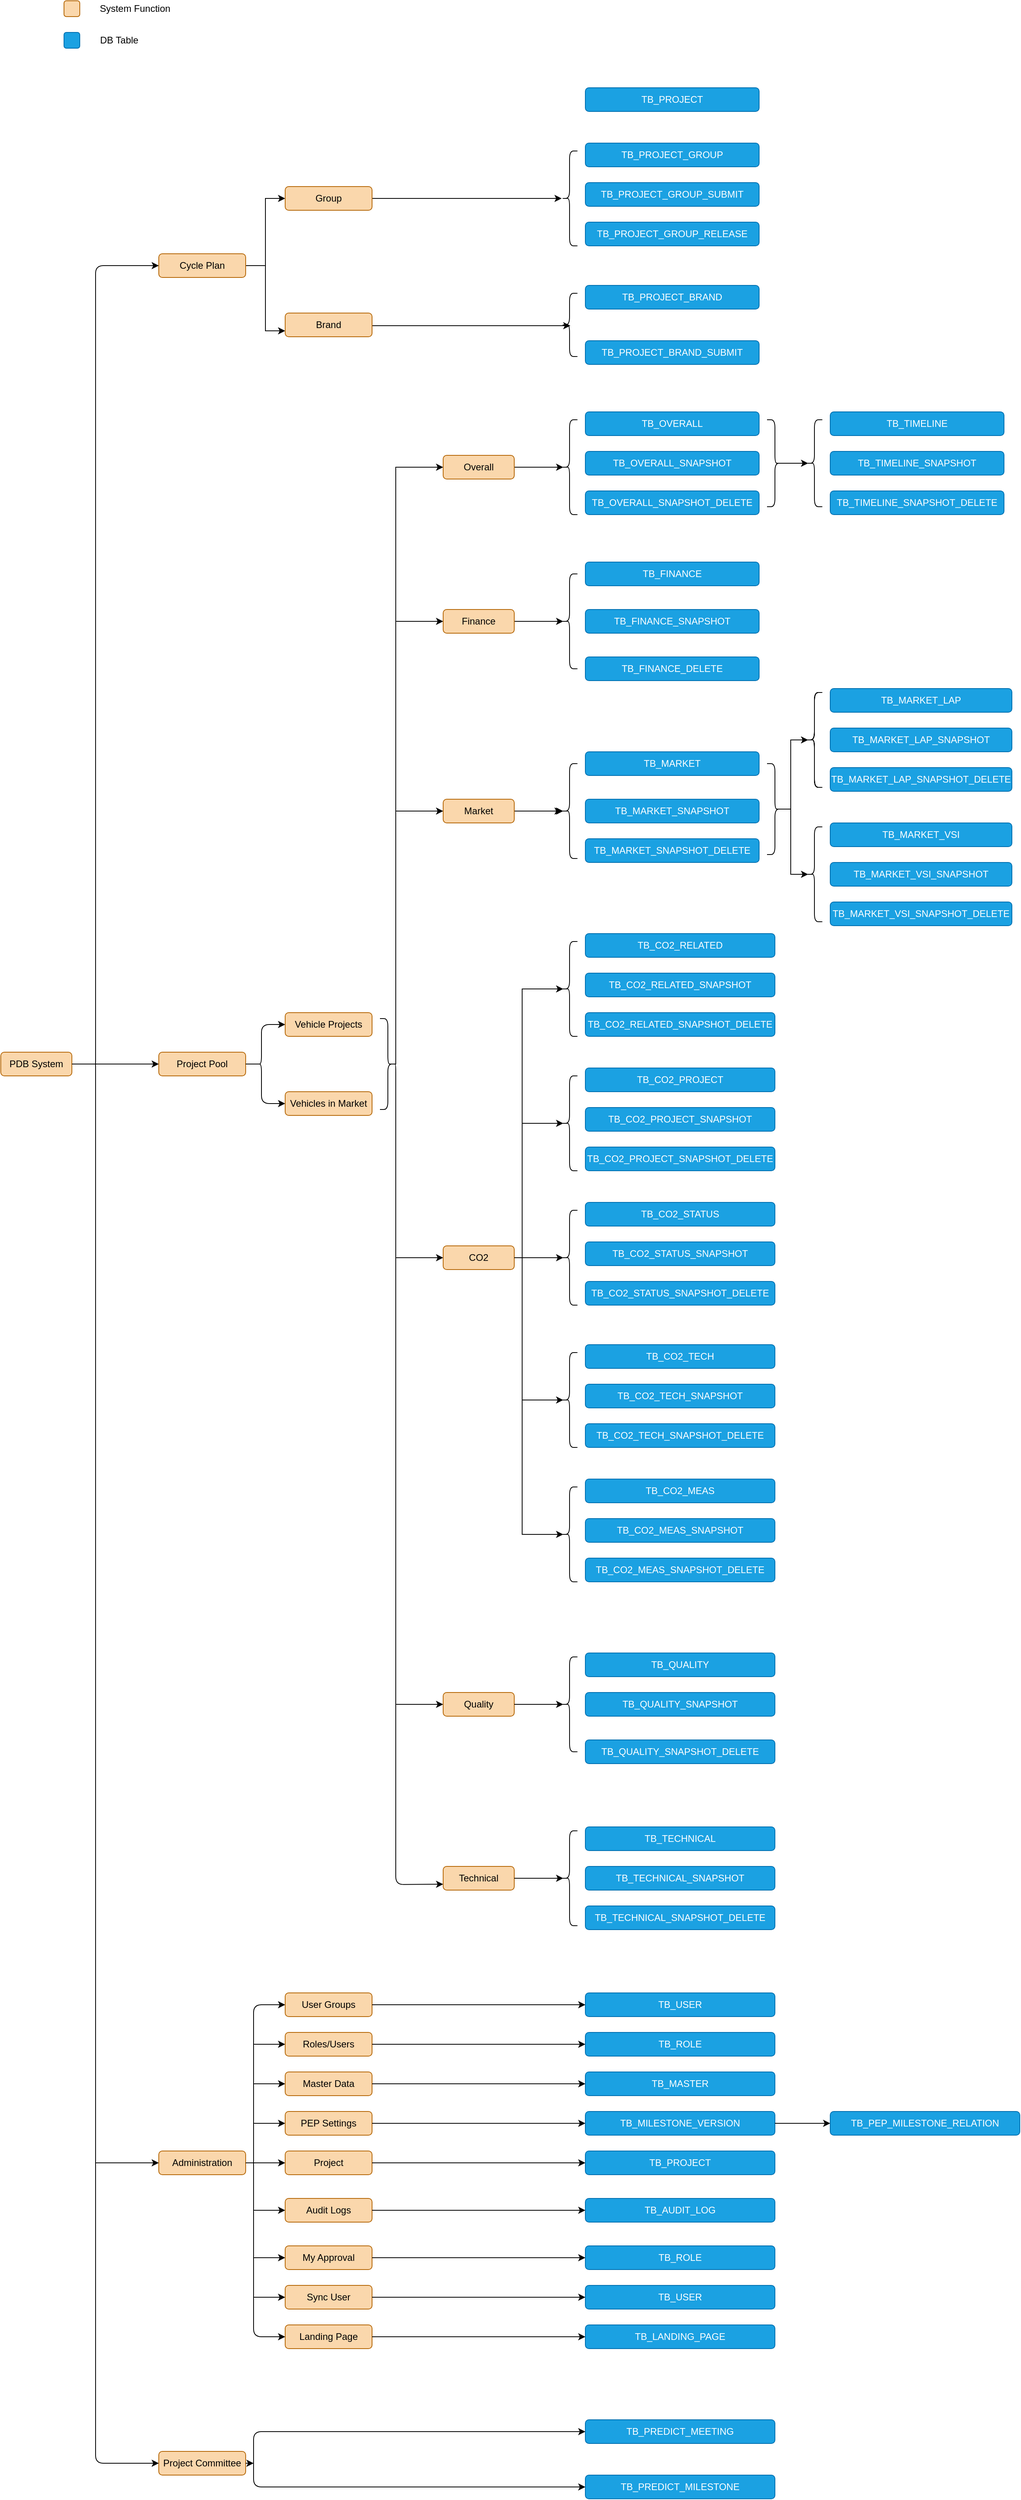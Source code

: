 <mxfile version="13.6.6" type="github">
  <diagram name="Page-1" id="97916047-d0de-89f5-080d-49f4d83e522f">
    <mxGraphModel dx="1422" dy="5691" grid="1" gridSize="10" guides="1" tooltips="1" connect="1" arrows="1" fold="1" page="1" pageScale="1.5" pageWidth="4681" pageHeight="3300" background="#ffffff" math="0" shadow="0">
      <root>
        <mxCell id="0" />
        <mxCell id="1" parent="0" />
        <mxCell id="S6AQ2Oz70eDwX9_Or8eO-56" value="PDB System" style="rounded=1;whiteSpace=wrap;html=1;fillColor=#fad7ac;strokeColor=#b46504;" vertex="1" parent="1">
          <mxGeometry y="990" width="90" height="30" as="geometry" />
        </mxCell>
        <mxCell id="S6AQ2Oz70eDwX9_Or8eO-57" value="Project Pool" style="rounded=1;whiteSpace=wrap;html=1;fillColor=#fad7ac;strokeColor=#b46504;" vertex="1" parent="1">
          <mxGeometry x="200" y="990" width="110" height="30" as="geometry" />
        </mxCell>
        <mxCell id="S6AQ2Oz70eDwX9_Or8eO-59" value="Administration" style="rounded=1;whiteSpace=wrap;html=1;fillColor=#fad7ac;strokeColor=#b46504;" vertex="1" parent="1">
          <mxGeometry x="200" y="2380" width="110" height="30" as="geometry" />
        </mxCell>
        <mxCell id="S6AQ2Oz70eDwX9_Or8eO-60" value="Project Committee" style="rounded=1;whiteSpace=wrap;html=1;fillColor=#fad7ac;strokeColor=#b46504;" vertex="1" parent="1">
          <mxGeometry x="200" y="2760" width="110" height="30" as="geometry" />
        </mxCell>
        <mxCell id="S6AQ2Oz70eDwX9_Or8eO-61" value="Vehicle Projects" style="rounded=1;whiteSpace=wrap;html=1;fillColor=#fad7ac;strokeColor=#b46504;" vertex="1" parent="1">
          <mxGeometry x="360" y="940" width="110" height="30" as="geometry" />
        </mxCell>
        <mxCell id="S6AQ2Oz70eDwX9_Or8eO-62" value="Vehicles in Market" style="rounded=1;whiteSpace=wrap;html=1;fillColor=#fad7ac;strokeColor=#b46504;" vertex="1" parent="1">
          <mxGeometry x="360" y="1040" width="110" height="30" as="geometry" />
        </mxCell>
        <mxCell id="S6AQ2Oz70eDwX9_Or8eO-232" style="edgeStyle=orthogonalEdgeStyle;rounded=0;orthogonalLoop=1;jettySize=auto;html=1;exitX=1;exitY=0.5;exitDx=0;exitDy=0;entryX=0.1;entryY=0.5;entryDx=0;entryDy=0;entryPerimeter=0;" edge="1" parent="1" source="S6AQ2Oz70eDwX9_Or8eO-64" target="S6AQ2Oz70eDwX9_Or8eO-229">
          <mxGeometry relative="1" as="geometry" />
        </mxCell>
        <mxCell id="S6AQ2Oz70eDwX9_Or8eO-64" value="Overall" style="rounded=1;whiteSpace=wrap;html=1;fillColor=#fad7ac;strokeColor=#b46504;" vertex="1" parent="1">
          <mxGeometry x="560" y="235" width="90" height="30" as="geometry" />
        </mxCell>
        <mxCell id="S6AQ2Oz70eDwX9_Or8eO-242" style="edgeStyle=orthogonalEdgeStyle;rounded=0;orthogonalLoop=1;jettySize=auto;html=1;exitX=1;exitY=0.5;exitDx=0;exitDy=0;entryX=0.1;entryY=0.5;entryDx=0;entryDy=0;entryPerimeter=0;" edge="1" parent="1" source="S6AQ2Oz70eDwX9_Or8eO-65" target="S6AQ2Oz70eDwX9_Or8eO-238">
          <mxGeometry relative="1" as="geometry" />
        </mxCell>
        <mxCell id="S6AQ2Oz70eDwX9_Or8eO-65" value="Finance" style="rounded=1;whiteSpace=wrap;html=1;fillColor=#fad7ac;strokeColor=#b46504;" vertex="1" parent="1">
          <mxGeometry x="560" y="430" width="90" height="30" as="geometry" />
        </mxCell>
        <mxCell id="S6AQ2Oz70eDwX9_Or8eO-169" style="edgeStyle=orthogonalEdgeStyle;rounded=0;orthogonalLoop=1;jettySize=auto;html=1;exitX=1;exitY=0.5;exitDx=0;exitDy=0;entryX=0.1;entryY=0.5;entryDx=0;entryDy=0;entryPerimeter=0;" edge="1" parent="1" source="S6AQ2Oz70eDwX9_Or8eO-66" target="S6AQ2Oz70eDwX9_Or8eO-157">
          <mxGeometry relative="1" as="geometry" />
        </mxCell>
        <mxCell id="S6AQ2Oz70eDwX9_Or8eO-176" value="" style="edgeStyle=orthogonalEdgeStyle;rounded=0;orthogonalLoop=1;jettySize=auto;html=1;" edge="1" parent="1" source="S6AQ2Oz70eDwX9_Or8eO-66" target="S6AQ2Oz70eDwX9_Or8eO-157">
          <mxGeometry relative="1" as="geometry" />
        </mxCell>
        <mxCell id="S6AQ2Oz70eDwX9_Or8eO-66" value="Market" style="rounded=1;whiteSpace=wrap;html=1;fillColor=#fad7ac;strokeColor=#b46504;" vertex="1" parent="1">
          <mxGeometry x="560" y="670" width="90" height="30" as="geometry" />
        </mxCell>
        <mxCell id="S6AQ2Oz70eDwX9_Or8eO-255" style="edgeStyle=orthogonalEdgeStyle;rounded=0;orthogonalLoop=1;jettySize=auto;html=1;entryX=0.1;entryY=0.5;entryDx=0;entryDy=0;entryPerimeter=0;" edge="1" parent="1" target="S6AQ2Oz70eDwX9_Or8eO-249">
          <mxGeometry relative="1" as="geometry">
            <mxPoint x="650" y="1250" as="sourcePoint" />
            <Array as="points">
              <mxPoint x="660" y="1250" />
              <mxPoint x="660" y="910" />
            </Array>
          </mxGeometry>
        </mxCell>
        <mxCell id="S6AQ2Oz70eDwX9_Or8eO-261" style="edgeStyle=orthogonalEdgeStyle;rounded=0;orthogonalLoop=1;jettySize=auto;html=1;entryX=0.1;entryY=0.5;entryDx=0;entryDy=0;entryPerimeter=0;" edge="1" parent="1" target="S6AQ2Oz70eDwX9_Or8eO-253">
          <mxGeometry relative="1" as="geometry">
            <mxPoint x="650" y="1245" as="sourcePoint" />
            <Array as="points">
              <mxPoint x="650" y="1250" />
              <mxPoint x="660" y="1250" />
              <mxPoint x="660" y="1600" />
            </Array>
          </mxGeometry>
        </mxCell>
        <mxCell id="S6AQ2Oz70eDwX9_Or8eO-67" value="CO2" style="rounded=1;whiteSpace=wrap;html=1;fillColor=#fad7ac;strokeColor=#b46504;" vertex="1" parent="1">
          <mxGeometry x="560" y="1235" width="90" height="30" as="geometry" />
        </mxCell>
        <mxCell id="S6AQ2Oz70eDwX9_Or8eO-68" value="Quality" style="rounded=1;whiteSpace=wrap;html=1;fillColor=#fad7ac;strokeColor=#b46504;" vertex="1" parent="1">
          <mxGeometry x="560" y="1800" width="90" height="30" as="geometry" />
        </mxCell>
        <mxCell id="S6AQ2Oz70eDwX9_Or8eO-69" value="TB_OVERALL" style="rounded=1;whiteSpace=wrap;html=1;fillColor=#1ba1e2;strokeColor=#006EAF;fontColor=#ffffff;" vertex="1" parent="1">
          <mxGeometry x="740" y="180" width="220" height="30" as="geometry" />
        </mxCell>
        <mxCell id="S6AQ2Oz70eDwX9_Or8eO-70" value="TB_OVERALL_SNAPSHOT_DELETE" style="rounded=1;whiteSpace=wrap;html=1;fillColor=#1ba1e2;strokeColor=#006EAF;fontColor=#ffffff;" vertex="1" parent="1">
          <mxGeometry x="740" y="280" width="220" height="30" as="geometry" />
        </mxCell>
        <mxCell id="S6AQ2Oz70eDwX9_Or8eO-71" value="TB_OVERALL_SNAPSHOT" style="rounded=1;whiteSpace=wrap;html=1;fillColor=#1ba1e2;strokeColor=#006EAF;fontColor=#ffffff;" vertex="1" parent="1">
          <mxGeometry x="740" y="230" width="220" height="30" as="geometry" />
        </mxCell>
        <mxCell id="S6AQ2Oz70eDwX9_Or8eO-72" value="TB_TIMELINE" style="rounded=1;whiteSpace=wrap;html=1;fillColor=#1ba1e2;strokeColor=#006EAF;fontColor=#ffffff;" vertex="1" parent="1">
          <mxGeometry x="1050" y="180" width="220" height="30" as="geometry" />
        </mxCell>
        <mxCell id="S6AQ2Oz70eDwX9_Or8eO-73" value="TB_TIMELINE_SNAPSHOT" style="rounded=1;whiteSpace=wrap;html=1;fillColor=#1ba1e2;strokeColor=#006EAF;fontColor=#ffffff;" vertex="1" parent="1">
          <mxGeometry x="1050" y="230" width="220" height="30" as="geometry" />
        </mxCell>
        <mxCell id="S6AQ2Oz70eDwX9_Or8eO-74" value="TB_TIMELINE_SNAPSHOT_DELETE" style="rounded=1;whiteSpace=wrap;html=1;fillColor=#1ba1e2;strokeColor=#006EAF;fontColor=#ffffff;" vertex="1" parent="1">
          <mxGeometry x="1050" y="280" width="220" height="30" as="geometry" />
        </mxCell>
        <mxCell id="S6AQ2Oz70eDwX9_Or8eO-75" value="TB_FINANCE" style="rounded=1;whiteSpace=wrap;html=1;fillColor=#1ba1e2;strokeColor=#006EAF;fontColor=#ffffff;" vertex="1" parent="1">
          <mxGeometry x="740" y="370" width="220" height="30" as="geometry" />
        </mxCell>
        <mxCell id="S6AQ2Oz70eDwX9_Or8eO-76" value="TB_FINANCE_SNAPSHOT" style="rounded=1;whiteSpace=wrap;html=1;fillColor=#1ba1e2;strokeColor=#006EAF;fontColor=#ffffff;" vertex="1" parent="1">
          <mxGeometry x="740" y="430" width="220" height="30" as="geometry" />
        </mxCell>
        <mxCell id="S6AQ2Oz70eDwX9_Or8eO-77" value="TB_FINANCE_DELETE" style="rounded=1;whiteSpace=wrap;html=1;fillColor=#1ba1e2;strokeColor=#006EAF;fontColor=#ffffff;" vertex="1" parent="1">
          <mxGeometry x="740" y="490" width="220" height="30" as="geometry" />
        </mxCell>
        <mxCell id="S6AQ2Oz70eDwX9_Or8eO-79" value="TB_MARKET" style="rounded=1;whiteSpace=wrap;html=1;fillColor=#1ba1e2;strokeColor=#006EAF;fontColor=#ffffff;" vertex="1" parent="1">
          <mxGeometry x="740" y="610" width="220" height="30" as="geometry" />
        </mxCell>
        <mxCell id="S6AQ2Oz70eDwX9_Or8eO-80" value="TB_MARKET_SNAPSHOT" style="rounded=1;whiteSpace=wrap;html=1;fillColor=#1ba1e2;strokeColor=#006EAF;fontColor=#ffffff;" vertex="1" parent="1">
          <mxGeometry x="740" y="670" width="220" height="30" as="geometry" />
        </mxCell>
        <mxCell id="S6AQ2Oz70eDwX9_Or8eO-81" value="TB_MARKET_SNAPSHOT_DELETE" style="rounded=1;whiteSpace=wrap;html=1;fillColor=#1ba1e2;strokeColor=#006EAF;fontColor=#ffffff;" vertex="1" parent="1">
          <mxGeometry x="740" y="720" width="220" height="30" as="geometry" />
        </mxCell>
        <mxCell id="S6AQ2Oz70eDwX9_Or8eO-84" value="TB_MARKET_LAP" style="rounded=1;whiteSpace=wrap;html=1;fillColor=#1ba1e2;strokeColor=#006EAF;fontColor=#ffffff;" vertex="1" parent="1">
          <mxGeometry x="1050" y="530" width="230" height="30" as="geometry" />
        </mxCell>
        <mxCell id="S6AQ2Oz70eDwX9_Or8eO-85" value="TB_MARKET_LAP_SNAPSHOT" style="rounded=1;whiteSpace=wrap;html=1;fillColor=#1ba1e2;strokeColor=#006EAF;fontColor=#ffffff;" vertex="1" parent="1">
          <mxGeometry x="1050" y="580" width="230" height="30" as="geometry" />
        </mxCell>
        <mxCell id="S6AQ2Oz70eDwX9_Or8eO-86" value="TB_MARKET_LAP_SNAPSHOT_DELETE" style="rounded=1;whiteSpace=wrap;html=1;fillColor=#1ba1e2;strokeColor=#006EAF;fontColor=#ffffff;" vertex="1" parent="1">
          <mxGeometry x="1050" y="630" width="230" height="30" as="geometry" />
        </mxCell>
        <mxCell id="S6AQ2Oz70eDwX9_Or8eO-87" value="TB_MARKET_VSI" style="rounded=1;whiteSpace=wrap;html=1;fillColor=#1ba1e2;strokeColor=#006EAF;fontColor=#ffffff;" vertex="1" parent="1">
          <mxGeometry x="1050" y="700" width="230" height="30" as="geometry" />
        </mxCell>
        <mxCell id="S6AQ2Oz70eDwX9_Or8eO-88" value="TB_MARKET_VSI_SNAPSHOT" style="rounded=1;whiteSpace=wrap;html=1;fillColor=#1ba1e2;strokeColor=#006EAF;fontColor=#ffffff;" vertex="1" parent="1">
          <mxGeometry x="1050" y="750" width="230" height="30" as="geometry" />
        </mxCell>
        <mxCell id="S6AQ2Oz70eDwX9_Or8eO-89" value="TB_MARKET_VSI_SNAPSHOT_DELETE" style="rounded=1;whiteSpace=wrap;html=1;fillColor=#1ba1e2;strokeColor=#006EAF;fontColor=#ffffff;" vertex="1" parent="1">
          <mxGeometry x="1050" y="800" width="230" height="30" as="geometry" />
        </mxCell>
        <mxCell id="S6AQ2Oz70eDwX9_Or8eO-90" value="TB_CO2_RELATED" style="rounded=1;whiteSpace=wrap;html=1;fillColor=#1ba1e2;strokeColor=#006EAF;fontColor=#ffffff;" vertex="1" parent="1">
          <mxGeometry x="740" y="840" width="240" height="30" as="geometry" />
        </mxCell>
        <mxCell id="S6AQ2Oz70eDwX9_Or8eO-91" value="TB_CO2_RELATED_SNAPSHOT" style="rounded=1;whiteSpace=wrap;html=1;fillColor=#1ba1e2;strokeColor=#006EAF;fontColor=#ffffff;" vertex="1" parent="1">
          <mxGeometry x="740" y="890" width="240" height="30" as="geometry" />
        </mxCell>
        <mxCell id="S6AQ2Oz70eDwX9_Or8eO-92" value="TB_CO2_RELATED_SNAPSHOT_DELETE" style="rounded=1;whiteSpace=wrap;html=1;fillColor=#1ba1e2;strokeColor=#006EAF;fontColor=#ffffff;" vertex="1" parent="1">
          <mxGeometry x="740" y="940" width="240" height="30" as="geometry" />
        </mxCell>
        <mxCell id="S6AQ2Oz70eDwX9_Or8eO-93" value="TB_CO2_PROJECT" style="rounded=1;whiteSpace=wrap;html=1;fillColor=#1ba1e2;strokeColor=#006EAF;fontColor=#ffffff;" vertex="1" parent="1">
          <mxGeometry x="740" y="1010" width="240" height="30" as="geometry" />
        </mxCell>
        <mxCell id="S6AQ2Oz70eDwX9_Or8eO-94" value="TB_CO2_PROJECT_SNAPSHOT" style="rounded=1;whiteSpace=wrap;html=1;fillColor=#1ba1e2;strokeColor=#006EAF;fontColor=#ffffff;" vertex="1" parent="1">
          <mxGeometry x="740" y="1060" width="240" height="30" as="geometry" />
        </mxCell>
        <mxCell id="S6AQ2Oz70eDwX9_Or8eO-95" value="TB_CO2_PROJECT_SNAPSHOT_DELETE" style="rounded=1;whiteSpace=wrap;html=1;fillColor=#1ba1e2;strokeColor=#006EAF;fontColor=#ffffff;" vertex="1" parent="1">
          <mxGeometry x="740" y="1110" width="240" height="30" as="geometry" />
        </mxCell>
        <mxCell id="S6AQ2Oz70eDwX9_Or8eO-96" value="TB_CO2_STATUS" style="rounded=1;whiteSpace=wrap;html=1;fillColor=#1ba1e2;strokeColor=#006EAF;fontColor=#ffffff;" vertex="1" parent="1">
          <mxGeometry x="740" y="1180" width="240" height="30" as="geometry" />
        </mxCell>
        <mxCell id="S6AQ2Oz70eDwX9_Or8eO-97" value="TB_CO2_STATUS_SNAPSHOT" style="rounded=1;whiteSpace=wrap;html=1;fillColor=#1ba1e2;strokeColor=#006EAF;fontColor=#ffffff;" vertex="1" parent="1">
          <mxGeometry x="740" y="1230" width="240" height="30" as="geometry" />
        </mxCell>
        <mxCell id="S6AQ2Oz70eDwX9_Or8eO-98" value="TB_CO2_STATUS_SNAPSHOT_DELETE" style="rounded=1;whiteSpace=wrap;html=1;fillColor=#1ba1e2;strokeColor=#006EAF;fontColor=#ffffff;" vertex="1" parent="1">
          <mxGeometry x="740" y="1280" width="240" height="30" as="geometry" />
        </mxCell>
        <mxCell id="S6AQ2Oz70eDwX9_Or8eO-100" value="&lt;span&gt;TB_CO2_TECH&lt;/span&gt;" style="rounded=1;whiteSpace=wrap;html=1;fillColor=#1ba1e2;strokeColor=#006EAF;fontColor=#ffffff;" vertex="1" parent="1">
          <mxGeometry x="740" y="1360" width="240" height="30" as="geometry" />
        </mxCell>
        <mxCell id="S6AQ2Oz70eDwX9_Or8eO-101" value="&lt;span&gt;TB_CO2_TECH&lt;/span&gt;_SNAPSHOT" style="rounded=1;whiteSpace=wrap;html=1;fillColor=#1ba1e2;strokeColor=#006EAF;fontColor=#ffffff;" vertex="1" parent="1">
          <mxGeometry x="740" y="1410" width="240" height="30" as="geometry" />
        </mxCell>
        <mxCell id="S6AQ2Oz70eDwX9_Or8eO-102" value="&lt;span&gt;TB_CO2_TECH&lt;/span&gt;_SNAPSHOT_DELETE" style="rounded=1;whiteSpace=wrap;html=1;fillColor=#1ba1e2;strokeColor=#006EAF;fontColor=#ffffff;" vertex="1" parent="1">
          <mxGeometry x="740" y="1460" width="240" height="30" as="geometry" />
        </mxCell>
        <mxCell id="S6AQ2Oz70eDwX9_Or8eO-103" value="&lt;span&gt;TB_CO2_MEAS&lt;/span&gt;" style="rounded=1;whiteSpace=wrap;html=1;fillColor=#1ba1e2;strokeColor=#006EAF;fontColor=#ffffff;" vertex="1" parent="1">
          <mxGeometry x="740" y="1530" width="240" height="30" as="geometry" />
        </mxCell>
        <mxCell id="S6AQ2Oz70eDwX9_Or8eO-104" value="&lt;span&gt;TB_CO2_MEAS&lt;/span&gt;_SNAPSHOT" style="rounded=1;whiteSpace=wrap;html=1;fillColor=#1ba1e2;strokeColor=#006EAF;fontColor=#ffffff;" vertex="1" parent="1">
          <mxGeometry x="740" y="1580" width="240" height="30" as="geometry" />
        </mxCell>
        <mxCell id="S6AQ2Oz70eDwX9_Or8eO-105" value="&lt;span&gt;TB_CO2_MEAS&lt;/span&gt;_SNAPSHOT_DELETE" style="rounded=1;whiteSpace=wrap;html=1;fillColor=#1ba1e2;strokeColor=#006EAF;fontColor=#ffffff;" vertex="1" parent="1">
          <mxGeometry x="740" y="1630" width="240" height="30" as="geometry" />
        </mxCell>
        <mxCell id="S6AQ2Oz70eDwX9_Or8eO-115" value="&lt;span&gt;TB_QUALITY&lt;/span&gt;" style="rounded=1;whiteSpace=wrap;html=1;fillColor=#1ba1e2;strokeColor=#006EAF;fontColor=#ffffff;" vertex="1" parent="1">
          <mxGeometry x="740" y="1750" width="240" height="30" as="geometry" />
        </mxCell>
        <mxCell id="S6AQ2Oz70eDwX9_Or8eO-116" value="&lt;span&gt;TB_QUALITY&lt;/span&gt;_SNAPSHOT" style="rounded=1;whiteSpace=wrap;html=1;fillColor=#1ba1e2;strokeColor=#006EAF;fontColor=#ffffff;" vertex="1" parent="1">
          <mxGeometry x="740" y="1800" width="240" height="30" as="geometry" />
        </mxCell>
        <mxCell id="S6AQ2Oz70eDwX9_Or8eO-117" value="&lt;span&gt;TB_QUALITY&lt;/span&gt;_SNAPSHOT_DELETE" style="rounded=1;whiteSpace=wrap;html=1;fillColor=#1ba1e2;strokeColor=#006EAF;fontColor=#ffffff;" vertex="1" parent="1">
          <mxGeometry x="740" y="1860" width="240" height="30" as="geometry" />
        </mxCell>
        <mxCell id="S6AQ2Oz70eDwX9_Or8eO-124" value="&lt;span&gt;TB_TECHNICAL&lt;/span&gt;" style="rounded=1;whiteSpace=wrap;html=1;fillColor=#1ba1e2;strokeColor=#006EAF;fontColor=#ffffff;" vertex="1" parent="1">
          <mxGeometry x="740" y="1970" width="240" height="30" as="geometry" />
        </mxCell>
        <mxCell id="S6AQ2Oz70eDwX9_Or8eO-125" value="&lt;span&gt;TB_TECHNICAL&lt;/span&gt;_SNAPSHOT" style="rounded=1;whiteSpace=wrap;html=1;fillColor=#1ba1e2;strokeColor=#006EAF;fontColor=#ffffff;" vertex="1" parent="1">
          <mxGeometry x="740" y="2020" width="240" height="30" as="geometry" />
        </mxCell>
        <mxCell id="S6AQ2Oz70eDwX9_Or8eO-126" value="&lt;span&gt;TB_TECHNICAL&lt;/span&gt;_SNAPSHOT_DELETE" style="rounded=1;whiteSpace=wrap;html=1;fillColor=#1ba1e2;strokeColor=#006EAF;fontColor=#ffffff;" vertex="1" parent="1">
          <mxGeometry x="740" y="2070" width="240" height="30" as="geometry" />
        </mxCell>
        <mxCell id="S6AQ2Oz70eDwX9_Or8eO-127" value="Technical" style="rounded=1;whiteSpace=wrap;html=1;fillColor=#fad7ac;strokeColor=#b46504;" vertex="1" parent="1">
          <mxGeometry x="560" y="2020" width="90" height="30" as="geometry" />
        </mxCell>
        <mxCell id="S6AQ2Oz70eDwX9_Or8eO-134" value="User Groups" style="rounded=1;whiteSpace=wrap;html=1;fillColor=#fad7ac;strokeColor=#b46504;" vertex="1" parent="1">
          <mxGeometry x="360" y="2180" width="110" height="30" as="geometry" />
        </mxCell>
        <mxCell id="S6AQ2Oz70eDwX9_Or8eO-135" value="Roles/Users" style="rounded=1;whiteSpace=wrap;html=1;fillColor=#fad7ac;strokeColor=#b46504;" vertex="1" parent="1">
          <mxGeometry x="360" y="2230" width="110" height="30" as="geometry" />
        </mxCell>
        <mxCell id="S6AQ2Oz70eDwX9_Or8eO-136" value="Master Data " style="rounded=1;whiteSpace=wrap;html=1;fillColor=#fad7ac;strokeColor=#b46504;" vertex="1" parent="1">
          <mxGeometry x="360" y="2280" width="110" height="30" as="geometry" />
        </mxCell>
        <mxCell id="S6AQ2Oz70eDwX9_Or8eO-137" value="PEP Settings" style="rounded=1;whiteSpace=wrap;html=1;fillColor=#fad7ac;strokeColor=#b46504;" vertex="1" parent="1">
          <mxGeometry x="360" y="2330" width="110" height="30" as="geometry" />
        </mxCell>
        <mxCell id="S6AQ2Oz70eDwX9_Or8eO-138" value="My Approval" style="rounded=1;whiteSpace=wrap;html=1;fillColor=#fad7ac;strokeColor=#b46504;" vertex="1" parent="1">
          <mxGeometry x="360" y="2500" width="110" height="30" as="geometry" />
        </mxCell>
        <mxCell id="S6AQ2Oz70eDwX9_Or8eO-139" value="TB_USER" style="rounded=1;whiteSpace=wrap;html=1;fillColor=#1ba1e2;strokeColor=#006EAF;fontColor=#ffffff;" vertex="1" parent="1">
          <mxGeometry x="740" y="2180" width="240" height="30" as="geometry" />
        </mxCell>
        <mxCell id="S6AQ2Oz70eDwX9_Or8eO-140" value="TB_ROLE" style="rounded=1;whiteSpace=wrap;html=1;fillColor=#1ba1e2;strokeColor=#006EAF;fontColor=#ffffff;" vertex="1" parent="1">
          <mxGeometry x="740" y="2230" width="240" height="30" as="geometry" />
        </mxCell>
        <mxCell id="S6AQ2Oz70eDwX9_Or8eO-141" value="TB_MASTER" style="rounded=1;whiteSpace=wrap;html=1;fillColor=#1ba1e2;strokeColor=#006EAF;fontColor=#ffffff;" vertex="1" parent="1">
          <mxGeometry x="740" y="2280" width="240" height="30" as="geometry" />
        </mxCell>
        <mxCell id="S6AQ2Oz70eDwX9_Or8eO-142" value="TB_PROJECT" style="rounded=1;whiteSpace=wrap;html=1;fillColor=#1ba1e2;strokeColor=#006EAF;fontColor=#ffffff;" vertex="1" parent="1">
          <mxGeometry x="740" y="2380" width="240" height="30" as="geometry" />
        </mxCell>
        <mxCell id="S6AQ2Oz70eDwX9_Or8eO-143" value="&lt;span&gt;TB_PREDICT_MEETING&lt;/span&gt;" style="rounded=1;whiteSpace=wrap;html=1;fillColor=#1ba1e2;strokeColor=#006EAF;fontColor=#ffffff;" vertex="1" parent="1">
          <mxGeometry x="740" y="2720" width="240" height="30" as="geometry" />
        </mxCell>
        <mxCell id="S6AQ2Oz70eDwX9_Or8eO-144" value="&lt;span&gt;TB_PREDICT_MILESTONE&lt;/span&gt;" style="rounded=1;whiteSpace=wrap;html=1;fillColor=#1ba1e2;strokeColor=#006EAF;fontColor=#ffffff;" vertex="1" parent="1">
          <mxGeometry x="740" y="2790" width="240" height="30" as="geometry" />
        </mxCell>
        <mxCell id="S6AQ2Oz70eDwX9_Or8eO-146" value="TB_PROJECT_GROUP" style="rounded=1;whiteSpace=wrap;html=1;fillColor=#1ba1e2;strokeColor=#006EAF;fontColor=#ffffff;" vertex="1" parent="1">
          <mxGeometry x="740" y="-160" width="220" height="30" as="geometry" />
        </mxCell>
        <mxCell id="S6AQ2Oz70eDwX9_Or8eO-215" style="edgeStyle=orthogonalEdgeStyle;rounded=0;orthogonalLoop=1;jettySize=auto;html=1;exitX=1;exitY=0.5;exitDx=0;exitDy=0;entryX=0;entryY=0.5;entryDx=0;entryDy=0;" edge="1" parent="1" source="S6AQ2Oz70eDwX9_Or8eO-147" target="S6AQ2Oz70eDwX9_Or8eO-186">
          <mxGeometry relative="1" as="geometry" />
        </mxCell>
        <mxCell id="S6AQ2Oz70eDwX9_Or8eO-219" style="edgeStyle=orthogonalEdgeStyle;rounded=0;orthogonalLoop=1;jettySize=auto;html=1;entryX=0;entryY=0.75;entryDx=0;entryDy=0;" edge="1" parent="1" source="S6AQ2Oz70eDwX9_Or8eO-147" target="S6AQ2Oz70eDwX9_Or8eO-187">
          <mxGeometry relative="1" as="geometry" />
        </mxCell>
        <mxCell id="S6AQ2Oz70eDwX9_Or8eO-147" value="Cycle Plan" style="rounded=1;whiteSpace=wrap;html=1;fillColor=#fad7ac;strokeColor=#b46504;" vertex="1" parent="1">
          <mxGeometry x="200" y="-20" width="110" height="30" as="geometry" />
        </mxCell>
        <mxCell id="S6AQ2Oz70eDwX9_Or8eO-148" value="TB_PROJECT" style="rounded=1;whiteSpace=wrap;html=1;fillColor=#1ba1e2;strokeColor=#006EAF;fontColor=#ffffff;" vertex="1" parent="1">
          <mxGeometry x="740" y="-230" width="220" height="30" as="geometry" />
        </mxCell>
        <mxCell id="S6AQ2Oz70eDwX9_Or8eO-149" value="TB_PROJECT_BRAND" style="rounded=1;whiteSpace=wrap;html=1;fillColor=#1ba1e2;strokeColor=#006EAF;fontColor=#ffffff;" vertex="1" parent="1">
          <mxGeometry x="740" y="20" width="220" height="30" as="geometry" />
        </mxCell>
        <mxCell id="S6AQ2Oz70eDwX9_Or8eO-157" value="" style="shape=curlyBracket;whiteSpace=wrap;html=1;rounded=1;" vertex="1" parent="1">
          <mxGeometry x="710" y="625" width="20" height="120" as="geometry" />
        </mxCell>
        <mxCell id="S6AQ2Oz70eDwX9_Or8eO-170" value="" style="shape=curlyBracket;whiteSpace=wrap;html=1;rounded=1;" vertex="1" parent="1">
          <mxGeometry x="1020" y="535" width="20" height="120" as="geometry" />
        </mxCell>
        <mxCell id="S6AQ2Oz70eDwX9_Or8eO-171" value="" style="shape=curlyBracket;whiteSpace=wrap;html=1;rounded=1;" vertex="1" parent="1">
          <mxGeometry x="1020" y="705" width="20" height="120" as="geometry" />
        </mxCell>
        <mxCell id="S6AQ2Oz70eDwX9_Or8eO-173" value="" style="shape=curlyBracket;whiteSpace=wrap;html=1;rounded=1;size=0.5;" vertex="1" parent="1">
          <mxGeometry x="990" y="610" height="120" as="geometry" />
        </mxCell>
        <mxCell id="S6AQ2Oz70eDwX9_Or8eO-178" value="" style="shape=curlyBracket;whiteSpace=wrap;html=1;rounded=1;" vertex="1" parent="1">
          <mxGeometry x="1020" y="535" width="20" height="120" as="geometry" />
        </mxCell>
        <mxCell id="S6AQ2Oz70eDwX9_Or8eO-179" value="" style="shape=curlyBracket;whiteSpace=wrap;html=1;rounded=1;" vertex="1" parent="1">
          <mxGeometry x="1020" y="535" width="20" height="120" as="geometry" />
        </mxCell>
        <mxCell id="S6AQ2Oz70eDwX9_Or8eO-181" value="" style="shape=curlyBracket;whiteSpace=wrap;html=1;rounded=1;" vertex="1" parent="1">
          <mxGeometry x="1020" y="535" width="20" height="120" as="geometry" />
        </mxCell>
        <mxCell id="S6AQ2Oz70eDwX9_Or8eO-237" style="edgeStyle=orthogonalEdgeStyle;rounded=0;orthogonalLoop=1;jettySize=auto;html=1;exitX=0.1;exitY=0.5;exitDx=0;exitDy=0;exitPerimeter=0;entryX=0.1;entryY=0.5;entryDx=0;entryDy=0;entryPerimeter=0;" edge="1" parent="1" source="S6AQ2Oz70eDwX9_Or8eO-182" target="S6AQ2Oz70eDwX9_Or8eO-235">
          <mxGeometry relative="1" as="geometry" />
        </mxCell>
        <mxCell id="S6AQ2Oz70eDwX9_Or8eO-182" value="" style="shape=curlyBracket;whiteSpace=wrap;html=1;rounded=1;direction=west;" vertex="1" parent="1">
          <mxGeometry x="970" y="190" width="20" height="110" as="geometry" />
        </mxCell>
        <mxCell id="S6AQ2Oz70eDwX9_Or8eO-225" style="edgeStyle=orthogonalEdgeStyle;rounded=0;orthogonalLoop=1;jettySize=auto;html=1;exitX=1;exitY=0.5;exitDx=0;exitDy=0;" edge="1" parent="1" source="S6AQ2Oz70eDwX9_Or8eO-186" target="S6AQ2Oz70eDwX9_Or8eO-222">
          <mxGeometry relative="1" as="geometry" />
        </mxCell>
        <mxCell id="S6AQ2Oz70eDwX9_Or8eO-186" value="Group" style="rounded=1;whiteSpace=wrap;html=1;fillColor=#fad7ac;strokeColor=#b46504;" vertex="1" parent="1">
          <mxGeometry x="360" y="-105" width="110" height="30" as="geometry" />
        </mxCell>
        <mxCell id="S6AQ2Oz70eDwX9_Or8eO-228" style="edgeStyle=orthogonalEdgeStyle;rounded=0;orthogonalLoop=1;jettySize=auto;html=1;exitX=1;exitY=0.5;exitDx=0;exitDy=0;entryX=0.55;entryY=0.513;entryDx=0;entryDy=0;entryPerimeter=0;" edge="1" parent="1" source="S6AQ2Oz70eDwX9_Or8eO-187" target="S6AQ2Oz70eDwX9_Or8eO-221">
          <mxGeometry relative="1" as="geometry">
            <Array as="points">
              <mxPoint x="470" y="71" />
            </Array>
          </mxGeometry>
        </mxCell>
        <mxCell id="S6AQ2Oz70eDwX9_Or8eO-187" value="Brand" style="rounded=1;whiteSpace=wrap;html=1;fillColor=#fad7ac;strokeColor=#b46504;" vertex="1" parent="1">
          <mxGeometry x="360" y="55" width="110" height="30" as="geometry" />
        </mxCell>
        <mxCell id="S6AQ2Oz70eDwX9_Or8eO-188" value="TB_PROJECT_GROUP_SUBMIT" style="rounded=1;whiteSpace=wrap;html=1;fillColor=#1ba1e2;strokeColor=#006EAF;fontColor=#ffffff;" vertex="1" parent="1">
          <mxGeometry x="740" y="-110" width="220" height="30" as="geometry" />
        </mxCell>
        <mxCell id="S6AQ2Oz70eDwX9_Or8eO-189" value="TB_PROJECT_GROUP_RELEASE" style="rounded=1;whiteSpace=wrap;html=1;fillColor=#1ba1e2;strokeColor=#006EAF;fontColor=#ffffff;" vertex="1" parent="1">
          <mxGeometry x="740" y="-60" width="220" height="30" as="geometry" />
        </mxCell>
        <mxCell id="S6AQ2Oz70eDwX9_Or8eO-191" value="TB_PROJECT_BRAND_SUBMIT" style="rounded=1;whiteSpace=wrap;html=1;fillColor=#1ba1e2;strokeColor=#006EAF;fontColor=#ffffff;" vertex="1" parent="1">
          <mxGeometry x="740" y="90" width="220" height="30" as="geometry" />
        </mxCell>
        <mxCell id="S6AQ2Oz70eDwX9_Or8eO-197" value="Project" style="rounded=1;whiteSpace=wrap;html=1;fillColor=#fad7ac;strokeColor=#b46504;" vertex="1" parent="1">
          <mxGeometry x="360" y="2380" width="110" height="30" as="geometry" />
        </mxCell>
        <mxCell id="S6AQ2Oz70eDwX9_Or8eO-198" value="Audit Logs" style="rounded=1;whiteSpace=wrap;html=1;fillColor=#fad7ac;strokeColor=#b46504;" vertex="1" parent="1">
          <mxGeometry x="360" y="2440" width="110" height="30" as="geometry" />
        </mxCell>
        <mxCell id="S6AQ2Oz70eDwX9_Or8eO-200" value="Sync User" style="rounded=1;whiteSpace=wrap;html=1;fillColor=#fad7ac;strokeColor=#b46504;" vertex="1" parent="1">
          <mxGeometry x="360" y="2550" width="110" height="30" as="geometry" />
        </mxCell>
        <mxCell id="S6AQ2Oz70eDwX9_Or8eO-201" value="Landing Page" style="rounded=1;whiteSpace=wrap;html=1;fillColor=#fad7ac;strokeColor=#b46504;" vertex="1" parent="1">
          <mxGeometry x="360" y="2600" width="110" height="30" as="geometry" />
        </mxCell>
        <mxCell id="S6AQ2Oz70eDwX9_Or8eO-202" value="TB_MILESTONE_VERSION" style="rounded=1;whiteSpace=wrap;html=1;fillColor=#1ba1e2;strokeColor=#006EAF;fontColor=#ffffff;" vertex="1" parent="1">
          <mxGeometry x="740" y="2330" width="240" height="30" as="geometry" />
        </mxCell>
        <mxCell id="S6AQ2Oz70eDwX9_Or8eO-203" value="TB_PEP_MILESTONE_RELATION" style="rounded=1;whiteSpace=wrap;html=1;fillColor=#1ba1e2;strokeColor=#006EAF;fontColor=#ffffff;" vertex="1" parent="1">
          <mxGeometry x="1050" y="2330" width="240" height="30" as="geometry" />
        </mxCell>
        <mxCell id="S6AQ2Oz70eDwX9_Or8eO-204" value="TB_AUDIT_LOG" style="rounded=1;whiteSpace=wrap;html=1;fillColor=#1ba1e2;strokeColor=#006EAF;fontColor=#ffffff;" vertex="1" parent="1">
          <mxGeometry x="740" y="2440" width="240" height="30" as="geometry" />
        </mxCell>
        <mxCell id="S6AQ2Oz70eDwX9_Or8eO-205" value="TB_ROLE" style="rounded=1;whiteSpace=wrap;html=1;fillColor=#1ba1e2;strokeColor=#006EAF;fontColor=#ffffff;" vertex="1" parent="1">
          <mxGeometry x="740" y="2500" width="240" height="30" as="geometry" />
        </mxCell>
        <mxCell id="S6AQ2Oz70eDwX9_Or8eO-207" value="TB_USER" style="rounded=1;whiteSpace=wrap;html=1;fillColor=#1ba1e2;strokeColor=#006EAF;fontColor=#ffffff;" vertex="1" parent="1">
          <mxGeometry x="740" y="2550" width="240" height="30" as="geometry" />
        </mxCell>
        <mxCell id="S6AQ2Oz70eDwX9_Or8eO-208" value="TB_LANDING_PAGE" style="rounded=1;whiteSpace=wrap;html=1;fillColor=#1ba1e2;strokeColor=#006EAF;fontColor=#ffffff;" vertex="1" parent="1">
          <mxGeometry x="740" y="2600" width="240" height="30" as="geometry" />
        </mxCell>
        <mxCell id="S6AQ2Oz70eDwX9_Or8eO-221" value="" style="shape=curlyBracket;whiteSpace=wrap;html=1;rounded=1;size=0.5;" vertex="1" parent="1">
          <mxGeometry x="710" y="30" width="20" height="80" as="geometry" />
        </mxCell>
        <mxCell id="S6AQ2Oz70eDwX9_Or8eO-222" value="" style="shape=curlyBracket;whiteSpace=wrap;html=1;rounded=1;size=0.5;" vertex="1" parent="1">
          <mxGeometry x="710" y="-150" width="20" height="120" as="geometry" />
        </mxCell>
        <mxCell id="S6AQ2Oz70eDwX9_Or8eO-229" value="" style="shape=curlyBracket;whiteSpace=wrap;html=1;rounded=1;" vertex="1" parent="1">
          <mxGeometry x="710" y="190" width="20" height="120" as="geometry" />
        </mxCell>
        <mxCell id="S6AQ2Oz70eDwX9_Or8eO-245" style="edgeStyle=orthogonalEdgeStyle;rounded=0;orthogonalLoop=1;jettySize=auto;html=1;exitX=0.1;exitY=0.5;exitDx=0;exitDy=0;exitPerimeter=0;entryX=0.1;entryY=0.5;entryDx=0;entryDy=0;entryPerimeter=0;" edge="1" parent="1" source="S6AQ2Oz70eDwX9_Or8eO-233" target="S6AQ2Oz70eDwX9_Or8eO-181">
          <mxGeometry relative="1" as="geometry">
            <Array as="points">
              <mxPoint x="1000" y="683" />
              <mxPoint x="1000" y="595" />
            </Array>
          </mxGeometry>
        </mxCell>
        <mxCell id="S6AQ2Oz70eDwX9_Or8eO-248" style="edgeStyle=orthogonalEdgeStyle;rounded=0;orthogonalLoop=1;jettySize=auto;html=1;entryX=0.1;entryY=0.5;entryDx=0;entryDy=0;entryPerimeter=0;" edge="1" parent="1" source="S6AQ2Oz70eDwX9_Or8eO-233" target="S6AQ2Oz70eDwX9_Or8eO-171">
          <mxGeometry relative="1" as="geometry">
            <Array as="points">
              <mxPoint x="1000" y="683" />
              <mxPoint x="1000" y="765" />
            </Array>
          </mxGeometry>
        </mxCell>
        <mxCell id="S6AQ2Oz70eDwX9_Or8eO-233" value="" style="shape=curlyBracket;whiteSpace=wrap;html=1;rounded=1;direction=west;" vertex="1" parent="1">
          <mxGeometry x="970" y="625" width="20" height="115" as="geometry" />
        </mxCell>
        <mxCell id="S6AQ2Oz70eDwX9_Or8eO-235" value="" style="shape=curlyBracket;whiteSpace=wrap;html=1;rounded=1;" vertex="1" parent="1">
          <mxGeometry x="1020" y="190" width="20" height="110" as="geometry" />
        </mxCell>
        <mxCell id="S6AQ2Oz70eDwX9_Or8eO-238" value="" style="shape=curlyBracket;whiteSpace=wrap;html=1;rounded=1;" vertex="1" parent="1">
          <mxGeometry x="710" y="385" width="20" height="120" as="geometry" />
        </mxCell>
        <mxCell id="S6AQ2Oz70eDwX9_Or8eO-249" value="" style="shape=curlyBracket;whiteSpace=wrap;html=1;rounded=1;" vertex="1" parent="1">
          <mxGeometry x="710" y="850" width="20" height="120" as="geometry" />
        </mxCell>
        <mxCell id="S6AQ2Oz70eDwX9_Or8eO-250" value="" style="shape=curlyBracket;whiteSpace=wrap;html=1;rounded=1;" vertex="1" parent="1">
          <mxGeometry x="710" y="1020" width="20" height="120" as="geometry" />
        </mxCell>
        <mxCell id="S6AQ2Oz70eDwX9_Or8eO-251" value="" style="shape=curlyBracket;whiteSpace=wrap;html=1;rounded=1;" vertex="1" parent="1">
          <mxGeometry x="710" y="1190" width="20" height="120" as="geometry" />
        </mxCell>
        <mxCell id="S6AQ2Oz70eDwX9_Or8eO-252" value="" style="shape=curlyBracket;whiteSpace=wrap;html=1;rounded=1;" vertex="1" parent="1">
          <mxGeometry x="710" y="1370" width="20" height="120" as="geometry" />
        </mxCell>
        <mxCell id="S6AQ2Oz70eDwX9_Or8eO-253" value="" style="shape=curlyBracket;whiteSpace=wrap;html=1;rounded=1;" vertex="1" parent="1">
          <mxGeometry x="710" y="1540" width="20" height="120" as="geometry" />
        </mxCell>
        <mxCell id="S6AQ2Oz70eDwX9_Or8eO-263" value="" style="endArrow=classic;html=1;entryX=0.1;entryY=0.5;entryDx=0;entryDy=0;entryPerimeter=0;" edge="1" parent="1" target="S6AQ2Oz70eDwX9_Or8eO-250">
          <mxGeometry width="50" height="50" relative="1" as="geometry">
            <mxPoint x="660" y="1080" as="sourcePoint" />
            <mxPoint x="670" y="1070" as="targetPoint" />
          </mxGeometry>
        </mxCell>
        <mxCell id="S6AQ2Oz70eDwX9_Or8eO-264" value="" style="endArrow=classic;html=1;entryX=0.1;entryY=0.5;entryDx=0;entryDy=0;entryPerimeter=0;exitX=1;exitY=0.5;exitDx=0;exitDy=0;" edge="1" parent="1" source="S6AQ2Oz70eDwX9_Or8eO-67" target="S6AQ2Oz70eDwX9_Or8eO-251">
          <mxGeometry width="50" height="50" relative="1" as="geometry">
            <mxPoint x="620" y="1240" as="sourcePoint" />
            <mxPoint x="670" y="1190" as="targetPoint" />
          </mxGeometry>
        </mxCell>
        <mxCell id="S6AQ2Oz70eDwX9_Or8eO-265" value="" style="endArrow=classic;html=1;entryX=0.1;entryY=0.5;entryDx=0;entryDy=0;entryPerimeter=0;" edge="1" parent="1" target="S6AQ2Oz70eDwX9_Or8eO-252">
          <mxGeometry width="50" height="50" relative="1" as="geometry">
            <mxPoint x="660" y="1430" as="sourcePoint" />
            <mxPoint x="670" y="1310" as="targetPoint" />
          </mxGeometry>
        </mxCell>
        <mxCell id="S6AQ2Oz70eDwX9_Or8eO-266" value="" style="shape=curlyBracket;whiteSpace=wrap;html=1;rounded=1;" vertex="1" parent="1">
          <mxGeometry x="710" y="1975" width="20" height="120" as="geometry" />
        </mxCell>
        <mxCell id="S6AQ2Oz70eDwX9_Or8eO-267" value="" style="shape=curlyBracket;whiteSpace=wrap;html=1;rounded=1;" vertex="1" parent="1">
          <mxGeometry x="710" y="1755" width="20" height="120" as="geometry" />
        </mxCell>
        <mxCell id="S6AQ2Oz70eDwX9_Or8eO-268" value="" style="endArrow=classic;html=1;entryX=0.1;entryY=0.5;entryDx=0;entryDy=0;entryPerimeter=0;exitX=1;exitY=0.5;exitDx=0;exitDy=0;" edge="1" parent="1" source="S6AQ2Oz70eDwX9_Or8eO-68" target="S6AQ2Oz70eDwX9_Or8eO-267">
          <mxGeometry width="50" height="50" relative="1" as="geometry">
            <mxPoint x="620" y="1900" as="sourcePoint" />
            <mxPoint x="670" y="1850" as="targetPoint" />
          </mxGeometry>
        </mxCell>
        <mxCell id="S6AQ2Oz70eDwX9_Or8eO-269" value="" style="endArrow=classic;html=1;entryX=0.1;entryY=0.5;entryDx=0;entryDy=0;entryPerimeter=0;exitX=1;exitY=0.5;exitDx=0;exitDy=0;" edge="1" parent="1" source="S6AQ2Oz70eDwX9_Or8eO-127" target="S6AQ2Oz70eDwX9_Or8eO-266">
          <mxGeometry width="50" height="50" relative="1" as="geometry">
            <mxPoint x="620" y="1960" as="sourcePoint" />
            <mxPoint x="670" y="1910" as="targetPoint" />
          </mxGeometry>
        </mxCell>
        <mxCell id="S6AQ2Oz70eDwX9_Or8eO-270" value="" style="endArrow=classic;html=1;exitX=1;exitY=0.5;exitDx=0;exitDy=0;entryX=0;entryY=0.5;entryDx=0;entryDy=0;" edge="1" parent="1" source="S6AQ2Oz70eDwX9_Or8eO-134" target="S6AQ2Oz70eDwX9_Or8eO-139">
          <mxGeometry width="50" height="50" relative="1" as="geometry">
            <mxPoint x="620" y="2440" as="sourcePoint" />
            <mxPoint x="670" y="2390" as="targetPoint" />
          </mxGeometry>
        </mxCell>
        <mxCell id="S6AQ2Oz70eDwX9_Or8eO-271" value="" style="endArrow=classic;html=1;entryX=0;entryY=0.5;entryDx=0;entryDy=0;exitX=1;exitY=0.5;exitDx=0;exitDy=0;" edge="1" parent="1" source="S6AQ2Oz70eDwX9_Or8eO-135" target="S6AQ2Oz70eDwX9_Or8eO-140">
          <mxGeometry width="50" height="50" relative="1" as="geometry">
            <mxPoint x="550" y="2300" as="sourcePoint" />
            <mxPoint x="600" y="2250" as="targetPoint" />
          </mxGeometry>
        </mxCell>
        <mxCell id="S6AQ2Oz70eDwX9_Or8eO-272" value="" style="endArrow=classic;html=1;exitX=1;exitY=0.5;exitDx=0;exitDy=0;entryX=0;entryY=0.5;entryDx=0;entryDy=0;" edge="1" parent="1" source="S6AQ2Oz70eDwX9_Or8eO-136" target="S6AQ2Oz70eDwX9_Or8eO-141">
          <mxGeometry width="50" height="50" relative="1" as="geometry">
            <mxPoint x="620" y="2440" as="sourcePoint" />
            <mxPoint x="670" y="2390" as="targetPoint" />
          </mxGeometry>
        </mxCell>
        <mxCell id="S6AQ2Oz70eDwX9_Or8eO-273" value="" style="endArrow=classic;html=1;exitX=1;exitY=0.5;exitDx=0;exitDy=0;entryX=0;entryY=0.5;entryDx=0;entryDy=0;" edge="1" parent="1" source="S6AQ2Oz70eDwX9_Or8eO-137" target="S6AQ2Oz70eDwX9_Or8eO-202">
          <mxGeometry width="50" height="50" relative="1" as="geometry">
            <mxPoint x="620" y="2440" as="sourcePoint" />
            <mxPoint x="670" y="2390" as="targetPoint" />
          </mxGeometry>
        </mxCell>
        <mxCell id="S6AQ2Oz70eDwX9_Or8eO-274" value="" style="endArrow=classic;html=1;exitX=1;exitY=0.5;exitDx=0;exitDy=0;entryX=0;entryY=0.5;entryDx=0;entryDy=0;" edge="1" parent="1" source="S6AQ2Oz70eDwX9_Or8eO-197" target="S6AQ2Oz70eDwX9_Or8eO-142">
          <mxGeometry width="50" height="50" relative="1" as="geometry">
            <mxPoint x="620" y="2500" as="sourcePoint" />
            <mxPoint x="670" y="2450" as="targetPoint" />
          </mxGeometry>
        </mxCell>
        <mxCell id="S6AQ2Oz70eDwX9_Or8eO-275" value="" style="endArrow=classic;html=1;exitX=1;exitY=0.5;exitDx=0;exitDy=0;entryX=0;entryY=0.5;entryDx=0;entryDy=0;" edge="1" parent="1" source="S6AQ2Oz70eDwX9_Or8eO-198" target="S6AQ2Oz70eDwX9_Or8eO-204">
          <mxGeometry width="50" height="50" relative="1" as="geometry">
            <mxPoint x="620" y="2500" as="sourcePoint" />
            <mxPoint x="670" y="2450" as="targetPoint" />
          </mxGeometry>
        </mxCell>
        <mxCell id="S6AQ2Oz70eDwX9_Or8eO-276" value="" style="endArrow=classic;html=1;exitX=1;exitY=0.5;exitDx=0;exitDy=0;entryX=0;entryY=0.5;entryDx=0;entryDy=0;" edge="1" parent="1" source="S6AQ2Oz70eDwX9_Or8eO-138" target="S6AQ2Oz70eDwX9_Or8eO-205">
          <mxGeometry width="50" height="50" relative="1" as="geometry">
            <mxPoint x="620" y="2500" as="sourcePoint" />
            <mxPoint x="670" y="2450" as="targetPoint" />
          </mxGeometry>
        </mxCell>
        <mxCell id="S6AQ2Oz70eDwX9_Or8eO-277" value="" style="endArrow=classic;html=1;exitX=1;exitY=0.5;exitDx=0;exitDy=0;entryX=0;entryY=0.5;entryDx=0;entryDy=0;" edge="1" parent="1" source="S6AQ2Oz70eDwX9_Or8eO-200" target="S6AQ2Oz70eDwX9_Or8eO-207">
          <mxGeometry width="50" height="50" relative="1" as="geometry">
            <mxPoint x="620" y="2590" as="sourcePoint" />
            <mxPoint x="670" y="2540" as="targetPoint" />
          </mxGeometry>
        </mxCell>
        <mxCell id="S6AQ2Oz70eDwX9_Or8eO-278" value="" style="endArrow=classic;html=1;exitX=1;exitY=0.5;exitDx=0;exitDy=0;entryX=0;entryY=0.5;entryDx=0;entryDy=0;" edge="1" parent="1" source="S6AQ2Oz70eDwX9_Or8eO-201" target="S6AQ2Oz70eDwX9_Or8eO-208">
          <mxGeometry width="50" height="50" relative="1" as="geometry">
            <mxPoint x="620" y="2590" as="sourcePoint" />
            <mxPoint x="670" y="2540" as="targetPoint" />
          </mxGeometry>
        </mxCell>
        <mxCell id="S6AQ2Oz70eDwX9_Or8eO-284" value="" style="endArrow=classic;html=1;entryX=0;entryY=0.5;entryDx=0;entryDy=0;" edge="1" parent="1" target="S6AQ2Oz70eDwX9_Or8eO-201">
          <mxGeometry width="50" height="50" relative="1" as="geometry">
            <mxPoint x="320" y="2390" as="sourcePoint" />
            <mxPoint x="350" y="2620" as="targetPoint" />
            <Array as="points">
              <mxPoint x="320" y="2520" />
              <mxPoint x="320" y="2615" />
            </Array>
          </mxGeometry>
        </mxCell>
        <mxCell id="S6AQ2Oz70eDwX9_Or8eO-286" value="" style="endArrow=classic;html=1;entryX=0;entryY=0.5;entryDx=0;entryDy=0;" edge="1" parent="1" target="S6AQ2Oz70eDwX9_Or8eO-134">
          <mxGeometry width="50" height="50" relative="1" as="geometry">
            <mxPoint x="320" y="2395" as="sourcePoint" />
            <mxPoint x="650" y="2390" as="targetPoint" />
            <Array as="points">
              <mxPoint x="320" y="2195" />
            </Array>
          </mxGeometry>
        </mxCell>
        <mxCell id="S6AQ2Oz70eDwX9_Or8eO-287" value="" style="endArrow=classic;html=1;entryX=0;entryY=0.5;entryDx=0;entryDy=0;" edge="1" parent="1" target="S6AQ2Oz70eDwX9_Or8eO-135">
          <mxGeometry width="50" height="50" relative="1" as="geometry">
            <mxPoint x="320" y="2245" as="sourcePoint" />
            <mxPoint x="650" y="2450" as="targetPoint" />
          </mxGeometry>
        </mxCell>
        <mxCell id="S6AQ2Oz70eDwX9_Or8eO-288" value="" style="endArrow=classic;html=1;entryX=0;entryY=0.5;entryDx=0;entryDy=0;" edge="1" parent="1" target="S6AQ2Oz70eDwX9_Or8eO-136">
          <mxGeometry width="50" height="50" relative="1" as="geometry">
            <mxPoint x="320" y="2295" as="sourcePoint" />
            <mxPoint x="650" y="2450" as="targetPoint" />
          </mxGeometry>
        </mxCell>
        <mxCell id="S6AQ2Oz70eDwX9_Or8eO-289" value="" style="endArrow=classic;html=1;entryX=0;entryY=0.5;entryDx=0;entryDy=0;" edge="1" parent="1" target="S6AQ2Oz70eDwX9_Or8eO-137">
          <mxGeometry width="50" height="50" relative="1" as="geometry">
            <mxPoint x="320" y="2345" as="sourcePoint" />
            <mxPoint x="650" y="2450" as="targetPoint" />
          </mxGeometry>
        </mxCell>
        <mxCell id="S6AQ2Oz70eDwX9_Or8eO-290" value="" style="endArrow=classic;html=1;entryX=0;entryY=0.5;entryDx=0;entryDy=0;exitX=1;exitY=0.5;exitDx=0;exitDy=0;" edge="1" parent="1" source="S6AQ2Oz70eDwX9_Or8eO-59" target="S6AQ2Oz70eDwX9_Or8eO-197">
          <mxGeometry width="50" height="50" relative="1" as="geometry">
            <mxPoint x="100" y="2430" as="sourcePoint" />
            <mxPoint x="150" y="2380" as="targetPoint" />
          </mxGeometry>
        </mxCell>
        <mxCell id="S6AQ2Oz70eDwX9_Or8eO-291" value="" style="endArrow=classic;html=1;entryX=0;entryY=0.5;entryDx=0;entryDy=0;" edge="1" parent="1" target="S6AQ2Oz70eDwX9_Or8eO-198">
          <mxGeometry width="50" height="50" relative="1" as="geometry">
            <mxPoint x="320" y="2455" as="sourcePoint" />
            <mxPoint x="140" y="2470" as="targetPoint" />
          </mxGeometry>
        </mxCell>
        <mxCell id="S6AQ2Oz70eDwX9_Or8eO-292" value="" style="endArrow=classic;html=1;entryX=0;entryY=0.5;entryDx=0;entryDy=0;" edge="1" parent="1" target="S6AQ2Oz70eDwX9_Or8eO-138">
          <mxGeometry width="50" height="50" relative="1" as="geometry">
            <mxPoint x="320" y="2515" as="sourcePoint" />
            <mxPoint x="130" y="2510" as="targetPoint" />
          </mxGeometry>
        </mxCell>
        <mxCell id="S6AQ2Oz70eDwX9_Or8eO-293" value="" style="endArrow=classic;html=1;entryX=0;entryY=0.5;entryDx=0;entryDy=0;" edge="1" parent="1" target="S6AQ2Oz70eDwX9_Or8eO-200">
          <mxGeometry width="50" height="50" relative="1" as="geometry">
            <mxPoint x="320" y="2565" as="sourcePoint" />
            <mxPoint x="250" y="2580" as="targetPoint" />
          </mxGeometry>
        </mxCell>
        <mxCell id="S6AQ2Oz70eDwX9_Or8eO-295" value="" style="endArrow=classic;html=1;entryX=0;entryY=0.5;entryDx=0;entryDy=0;" edge="1" parent="1" target="S6AQ2Oz70eDwX9_Or8eO-143">
          <mxGeometry width="50" height="50" relative="1" as="geometry">
            <mxPoint x="320" y="2780" as="sourcePoint" />
            <mxPoint x="650" y="2630" as="targetPoint" />
            <Array as="points">
              <mxPoint x="320" y="2735" />
            </Array>
          </mxGeometry>
        </mxCell>
        <mxCell id="S6AQ2Oz70eDwX9_Or8eO-296" value="" style="endArrow=classic;html=1;entryX=0;entryY=0.5;entryDx=0;entryDy=0;" edge="1" parent="1" target="S6AQ2Oz70eDwX9_Or8eO-144">
          <mxGeometry width="50" height="50" relative="1" as="geometry">
            <mxPoint x="320" y="2775" as="sourcePoint" />
            <mxPoint x="240" y="2600" as="targetPoint" />
            <Array as="points">
              <mxPoint x="320" y="2805" />
            </Array>
          </mxGeometry>
        </mxCell>
        <mxCell id="S6AQ2Oz70eDwX9_Or8eO-297" value="" style="endArrow=classic;html=1;entryX=0;entryY=0.5;entryDx=0;entryDy=0;exitX=1;exitY=0.5;exitDx=0;exitDy=0;" edge="1" parent="1" source="S6AQ2Oz70eDwX9_Or8eO-202" target="S6AQ2Oz70eDwX9_Or8eO-203">
          <mxGeometry width="50" height="50" relative="1" as="geometry">
            <mxPoint x="600" y="2350" as="sourcePoint" />
            <mxPoint x="650" y="2300" as="targetPoint" />
          </mxGeometry>
        </mxCell>
        <mxCell id="S6AQ2Oz70eDwX9_Or8eO-299" value="" style="endArrow=classic;html=1;entryX=0;entryY=0.5;entryDx=0;entryDy=0;" edge="1" parent="1" target="S6AQ2Oz70eDwX9_Or8eO-147">
          <mxGeometry width="50" height="50" relative="1" as="geometry">
            <mxPoint x="120" y="1010" as="sourcePoint" />
            <mxPoint x="130" y="60" as="targetPoint" />
            <Array as="points">
              <mxPoint x="120" y="-5" />
            </Array>
          </mxGeometry>
        </mxCell>
        <mxCell id="S6AQ2Oz70eDwX9_Or8eO-301" value="" style="endArrow=classic;html=1;entryX=0;entryY=0.5;entryDx=0;entryDy=0;" edge="1" parent="1" target="S6AQ2Oz70eDwX9_Or8eO-60">
          <mxGeometry width="50" height="50" relative="1" as="geometry">
            <mxPoint x="120" y="1005" as="sourcePoint" />
            <mxPoint x="220" y="850" as="targetPoint" />
            <Array as="points">
              <mxPoint x="120" y="1030" />
              <mxPoint x="120" y="2775" />
            </Array>
          </mxGeometry>
        </mxCell>
        <mxCell id="S6AQ2Oz70eDwX9_Or8eO-302" value="" style="endArrow=classic;html=1;exitX=1;exitY=0.5;exitDx=0;exitDy=0;entryX=0;entryY=0.5;entryDx=0;entryDy=0;" edge="1" parent="1" source="S6AQ2Oz70eDwX9_Or8eO-56" target="S6AQ2Oz70eDwX9_Or8eO-57">
          <mxGeometry width="50" height="50" relative="1" as="geometry">
            <mxPoint x="600" y="880" as="sourcePoint" />
            <mxPoint x="190" y="1005" as="targetPoint" />
          </mxGeometry>
        </mxCell>
        <mxCell id="S6AQ2Oz70eDwX9_Or8eO-303" value="" style="endArrow=classic;html=1;entryX=0;entryY=0.5;entryDx=0;entryDy=0;" edge="1" parent="1" target="S6AQ2Oz70eDwX9_Or8eO-59">
          <mxGeometry width="50" height="50" relative="1" as="geometry">
            <mxPoint x="120" y="2395" as="sourcePoint" />
            <mxPoint x="650" y="2300" as="targetPoint" />
          </mxGeometry>
        </mxCell>
        <mxCell id="S6AQ2Oz70eDwX9_Or8eO-308" value="" style="endArrow=classic;html=1;exitX=1;exitY=0.5;exitDx=0;exitDy=0;entryX=0;entryY=0.5;entryDx=0;entryDy=0;" edge="1" parent="1" source="S6AQ2Oz70eDwX9_Or8eO-57" target="S6AQ2Oz70eDwX9_Or8eO-61">
          <mxGeometry width="50" height="50" relative="1" as="geometry">
            <mxPoint x="600" y="880" as="sourcePoint" />
            <mxPoint x="650" y="830" as="targetPoint" />
            <Array as="points">
              <mxPoint x="320" y="1005" />
              <mxPoint x="330" y="1005" />
              <mxPoint x="330" y="955" />
            </Array>
          </mxGeometry>
        </mxCell>
        <mxCell id="S6AQ2Oz70eDwX9_Or8eO-309" value="" style="endArrow=classic;html=1;entryX=0;entryY=0.5;entryDx=0;entryDy=0;exitX=1;exitY=0.5;exitDx=0;exitDy=0;" edge="1" parent="1" source="S6AQ2Oz70eDwX9_Or8eO-57" target="S6AQ2Oz70eDwX9_Or8eO-62">
          <mxGeometry width="50" height="50" relative="1" as="geometry">
            <mxPoint x="320" y="1000" as="sourcePoint" />
            <mxPoint x="400" y="1000" as="targetPoint" />
            <Array as="points">
              <mxPoint x="320" y="1005" />
              <mxPoint x="330" y="1005" />
              <mxPoint x="330" y="1055" />
            </Array>
          </mxGeometry>
        </mxCell>
        <mxCell id="S6AQ2Oz70eDwX9_Or8eO-312" style="edgeStyle=orthogonalEdgeStyle;rounded=0;orthogonalLoop=1;jettySize=auto;html=1;exitX=0.1;exitY=0.5;exitDx=0;exitDy=0;exitPerimeter=0;entryX=0;entryY=0.5;entryDx=0;entryDy=0;" edge="1" parent="1" source="S6AQ2Oz70eDwX9_Or8eO-310" target="S6AQ2Oz70eDwX9_Or8eO-64">
          <mxGeometry relative="1" as="geometry">
            <Array as="points">
              <mxPoint x="500" y="1005" />
              <mxPoint x="500" y="250" />
            </Array>
          </mxGeometry>
        </mxCell>
        <mxCell id="S6AQ2Oz70eDwX9_Or8eO-310" value="" style="shape=curlyBracket;whiteSpace=wrap;html=1;rounded=1;direction=west;" vertex="1" parent="1">
          <mxGeometry x="480" y="947.5" width="20" height="115" as="geometry" />
        </mxCell>
        <mxCell id="S6AQ2Oz70eDwX9_Or8eO-313" value="" style="endArrow=classic;html=1;entryX=0;entryY=0.5;entryDx=0;entryDy=0;" edge="1" parent="1" target="S6AQ2Oz70eDwX9_Or8eO-65">
          <mxGeometry width="50" height="50" relative="1" as="geometry">
            <mxPoint x="500" y="445" as="sourcePoint" />
            <mxPoint x="650" y="590" as="targetPoint" />
          </mxGeometry>
        </mxCell>
        <mxCell id="S6AQ2Oz70eDwX9_Or8eO-314" value="" style="endArrow=classic;html=1;entryX=0;entryY=0.5;entryDx=0;entryDy=0;" edge="1" parent="1" target="S6AQ2Oz70eDwX9_Or8eO-66">
          <mxGeometry width="50" height="50" relative="1" as="geometry">
            <mxPoint x="500" y="685" as="sourcePoint" />
            <mxPoint x="520" y="640" as="targetPoint" />
          </mxGeometry>
        </mxCell>
        <mxCell id="S6AQ2Oz70eDwX9_Or8eO-315" value="" style="endArrow=classic;html=1;exitX=0.1;exitY=0.5;exitDx=0;exitDy=0;exitPerimeter=0;entryX=0;entryY=0.75;entryDx=0;entryDy=0;" edge="1" parent="1" source="S6AQ2Oz70eDwX9_Or8eO-310" target="S6AQ2Oz70eDwX9_Or8eO-127">
          <mxGeometry width="50" height="50" relative="1" as="geometry">
            <mxPoint x="520" y="1200" as="sourcePoint" />
            <mxPoint x="570" y="1150" as="targetPoint" />
            <Array as="points">
              <mxPoint x="500" y="1005" />
              <mxPoint x="500" y="1110" />
              <mxPoint x="500" y="2043" />
            </Array>
          </mxGeometry>
        </mxCell>
        <mxCell id="S6AQ2Oz70eDwX9_Or8eO-316" value="" style="endArrow=classic;html=1;entryX=0;entryY=0.5;entryDx=0;entryDy=0;" edge="1" parent="1" target="S6AQ2Oz70eDwX9_Or8eO-67">
          <mxGeometry width="50" height="50" relative="1" as="geometry">
            <mxPoint x="500" y="1250" as="sourcePoint" />
            <mxPoint x="650" y="1160" as="targetPoint" />
          </mxGeometry>
        </mxCell>
        <mxCell id="S6AQ2Oz70eDwX9_Or8eO-317" value="" style="endArrow=classic;html=1;entryX=0;entryY=0.5;entryDx=0;entryDy=0;" edge="1" parent="1" target="S6AQ2Oz70eDwX9_Or8eO-68">
          <mxGeometry width="50" height="50" relative="1" as="geometry">
            <mxPoint x="500" y="1815" as="sourcePoint" />
            <mxPoint x="560" y="1740" as="targetPoint" />
          </mxGeometry>
        </mxCell>
        <mxCell id="S6AQ2Oz70eDwX9_Or8eO-320" value="" style="endArrow=classic;html=1;exitX=1;exitY=0.5;exitDx=0;exitDy=0;" edge="1" parent="1" source="S6AQ2Oz70eDwX9_Or8eO-60">
          <mxGeometry width="50" height="50" relative="1" as="geometry">
            <mxPoint x="600" y="2590" as="sourcePoint" />
            <mxPoint x="320" y="2775" as="targetPoint" />
          </mxGeometry>
        </mxCell>
        <mxCell id="S6AQ2Oz70eDwX9_Or8eO-322" value="" style="rounded=1;whiteSpace=wrap;html=1;fillColor=#fad7ac;strokeColor=#b46504;" vertex="1" parent="1">
          <mxGeometry x="80" y="-340" width="20" height="20" as="geometry" />
        </mxCell>
        <mxCell id="S6AQ2Oz70eDwX9_Or8eO-323" value="" style="rounded=1;whiteSpace=wrap;html=1;direction=south;fillColor=#1ba1e2;strokeColor=#006EAF;fontColor=#ffffff;" vertex="1" parent="1">
          <mxGeometry x="80" y="-300" width="20" height="20" as="geometry" />
        </mxCell>
        <mxCell id="S6AQ2Oz70eDwX9_Or8eO-324" value="System Function" style="text;html=1;strokeColor=none;fillColor=none;align=center;verticalAlign=middle;whiteSpace=wrap;rounded=0;" vertex="1" parent="1">
          <mxGeometry x="110" y="-340" width="120" height="20" as="geometry" />
        </mxCell>
        <mxCell id="S6AQ2Oz70eDwX9_Or8eO-325" value="DB Table" style="text;html=1;strokeColor=none;fillColor=none;align=center;verticalAlign=middle;whiteSpace=wrap;rounded=0;" vertex="1" parent="1">
          <mxGeometry x="90" y="-300" width="120" height="20" as="geometry" />
        </mxCell>
      </root>
    </mxGraphModel>
  </diagram>
</mxfile>
